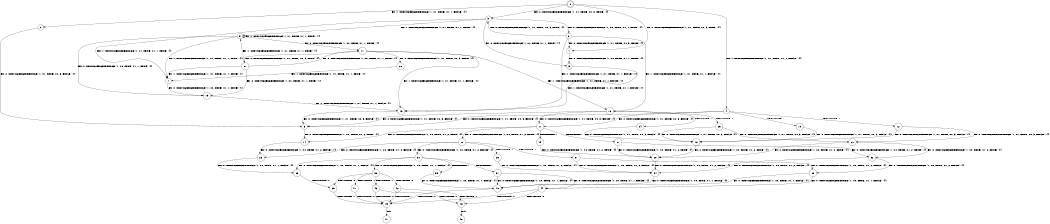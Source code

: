 digraph BCG {
size = "7, 10.5";
center = TRUE;
node [shape = circle];
0 [peripheries = 2];
0 -> 1 [label = "EX !0 !ATOMIC_EXCH_BRANCH (1, +1, TRUE, +0, 3, TRUE) !{}"];
0 -> 2 [label = "EX !1 !ATOMIC_EXCH_BRANCH (1, +1, TRUE, +1, 1, FALSE) !{}"];
0 -> 3 [label = "EX !0 !ATOMIC_EXCH_BRANCH (1, +1, TRUE, +0, 3, TRUE) !{}"];
0 -> 4 [label = "EX !1 !ATOMIC_EXCH_BRANCH (1, +1, TRUE, +1, 1, FALSE) !{}"];
1 -> 5 [label = "EX !0 !ATOMIC_EXCH_BRANCH (1, +0, TRUE, +1, 1, TRUE) !{}"];
2 -> 6 [label = "EX !0 !ATOMIC_EXCH_BRANCH (1, +1, TRUE, +0, 3, FALSE) !{}"];
3 -> 5 [label = "EX !0 !ATOMIC_EXCH_BRANCH (1, +0, TRUE, +1, 1, TRUE) !{}"];
3 -> 7 [label = "EX !1 !ATOMIC_EXCH_BRANCH (1, +1, TRUE, +1, 1, TRUE) !{}"];
3 -> 8 [label = "EX !0 !ATOMIC_EXCH_BRANCH (1, +0, TRUE, +1, 1, TRUE) !{}"];
3 -> 9 [label = "EX !1 !ATOMIC_EXCH_BRANCH (1, +1, TRUE, +1, 1, TRUE) !{}"];
4 -> 6 [label = "EX !0 !ATOMIC_EXCH_BRANCH (1, +1, TRUE, +0, 3, FALSE) !{}"];
4 -> 10 [label = "TERMINATE !1"];
4 -> 11 [label = "EX !0 !ATOMIC_EXCH_BRANCH (1, +1, TRUE, +0, 3, FALSE) !{}"];
4 -> 12 [label = "TERMINATE !1"];
5 -> 13 [label = "EX !1 !ATOMIC_EXCH_BRANCH (1, +1, TRUE, +1, 1, FALSE) !{}"];
6 -> 14 [label = "EX !0 !ATOMIC_EXCH_BRANCH (1, +0, TRUE, +1, 2, TRUE) !{}"];
7 -> 15 [label = "EX !0 !ATOMIC_EXCH_BRANCH (1, +0, TRUE, +1, 1, TRUE) !{}"];
8 -> 1 [label = "EX !0 !ATOMIC_EXCH_BRANCH (1, +1, TRUE, +0, 3, TRUE) !{}"];
8 -> 13 [label = "EX !1 !ATOMIC_EXCH_BRANCH (1, +1, TRUE, +1, 1, FALSE) !{}"];
8 -> 3 [label = "EX !0 !ATOMIC_EXCH_BRANCH (1, +1, TRUE, +0, 3, TRUE) !{}"];
8 -> 16 [label = "EX !1 !ATOMIC_EXCH_BRANCH (1, +1, TRUE, +1, 1, FALSE) !{}"];
9 -> 15 [label = "EX !0 !ATOMIC_EXCH_BRANCH (1, +0, TRUE, +1, 1, TRUE) !{}"];
9 -> 7 [label = "EX !1 !ATOMIC_EXCH_BRANCH (1, +1, TRUE, +1, 1, TRUE) !{}"];
9 -> 17 [label = "EX !0 !ATOMIC_EXCH_BRANCH (1, +0, TRUE, +1, 1, TRUE) !{}"];
9 -> 9 [label = "EX !1 !ATOMIC_EXCH_BRANCH (1, +1, TRUE, +1, 1, TRUE) !{}"];
10 -> 18 [label = "EX !0 !ATOMIC_EXCH_BRANCH (1, +1, TRUE, +0, 3, FALSE) !{}"];
11 -> 14 [label = "EX !0 !ATOMIC_EXCH_BRANCH (1, +0, TRUE, +1, 2, TRUE) !{}"];
11 -> 19 [label = "TERMINATE !1"];
11 -> 20 [label = "EX !0 !ATOMIC_EXCH_BRANCH (1, +0, TRUE, +1, 2, TRUE) !{}"];
11 -> 21 [label = "TERMINATE !1"];
12 -> 18 [label = "EX !0 !ATOMIC_EXCH_BRANCH (1, +1, TRUE, +0, 3, FALSE) !{}"];
12 -> 22 [label = "EX !0 !ATOMIC_EXCH_BRANCH (1, +1, TRUE, +0, 3, FALSE) !{}"];
13 -> 6 [label = "EX !0 !ATOMIC_EXCH_BRANCH (1, +1, TRUE, +0, 3, FALSE) !{}"];
14 -> 23 [label = "EX !0 !ATOMIC_EXCH_BRANCH (1, +0, TRUE, +1, 2, FALSE) !{}"];
15 -> 13 [label = "EX !1 !ATOMIC_EXCH_BRANCH (1, +1, TRUE, +1, 1, FALSE) !{}"];
16 -> 6 [label = "EX !0 !ATOMIC_EXCH_BRANCH (1, +1, TRUE, +0, 3, FALSE) !{}"];
16 -> 24 [label = "TERMINATE !1"];
16 -> 11 [label = "EX !0 !ATOMIC_EXCH_BRANCH (1, +1, TRUE, +0, 3, FALSE) !{}"];
16 -> 25 [label = "TERMINATE !1"];
17 -> 26 [label = "EX !0 !ATOMIC_EXCH_BRANCH (1, +1, TRUE, +0, 3, TRUE) !{}"];
17 -> 13 [label = "EX !1 !ATOMIC_EXCH_BRANCH (1, +1, TRUE, +1, 1, FALSE) !{}"];
17 -> 27 [label = "EX !0 !ATOMIC_EXCH_BRANCH (1, +1, TRUE, +0, 3, TRUE) !{}"];
17 -> 16 [label = "EX !1 !ATOMIC_EXCH_BRANCH (1, +1, TRUE, +1, 1, FALSE) !{}"];
18 -> 28 [label = "EX !0 !ATOMIC_EXCH_BRANCH (1, +0, TRUE, +1, 2, TRUE) !{}"];
19 -> 28 [label = "EX !0 !ATOMIC_EXCH_BRANCH (1, +0, TRUE, +1, 2, TRUE) !{}"];
20 -> 23 [label = "EX !0 !ATOMIC_EXCH_BRANCH (1, +0, TRUE, +1, 2, FALSE) !{}"];
20 -> 29 [label = "TERMINATE !1"];
20 -> 30 [label = "EX !0 !ATOMIC_EXCH_BRANCH (1, +0, TRUE, +1, 2, FALSE) !{}"];
20 -> 31 [label = "TERMINATE !1"];
21 -> 28 [label = "EX !0 !ATOMIC_EXCH_BRANCH (1, +0, TRUE, +1, 2, TRUE) !{}"];
21 -> 32 [label = "EX !0 !ATOMIC_EXCH_BRANCH (1, +0, TRUE, +1, 2, TRUE) !{}"];
22 -> 28 [label = "EX !0 !ATOMIC_EXCH_BRANCH (1, +0, TRUE, +1, 2, TRUE) !{}"];
22 -> 32 [label = "EX !0 !ATOMIC_EXCH_BRANCH (1, +0, TRUE, +1, 2, TRUE) !{}"];
23 -> 33 [label = "EX !0 !ATOMIC_EXCH_BRANCH (1, +0, TRUE, +1, 1, FALSE) !{}"];
24 -> 18 [label = "EX !0 !ATOMIC_EXCH_BRANCH (1, +1, TRUE, +0, 3, FALSE) !{}"];
25 -> 18 [label = "EX !0 !ATOMIC_EXCH_BRANCH (1, +1, TRUE, +0, 3, FALSE) !{}"];
25 -> 22 [label = "EX !0 !ATOMIC_EXCH_BRANCH (1, +1, TRUE, +0, 3, FALSE) !{}"];
26 -> 7 [label = "EX !1 !ATOMIC_EXCH_BRANCH (1, +1, TRUE, +1, 1, TRUE) !{}"];
27 -> 15 [label = "EX !0 !ATOMIC_EXCH_BRANCH (1, +0, TRUE, +1, 1, TRUE) !{}"];
27 -> 7 [label = "EX !1 !ATOMIC_EXCH_BRANCH (1, +1, TRUE, +1, 1, TRUE) !{}"];
27 -> 17 [label = "EX !0 !ATOMIC_EXCH_BRANCH (1, +0, TRUE, +1, 1, TRUE) !{}"];
27 -> 9 [label = "EX !1 !ATOMIC_EXCH_BRANCH (1, +1, TRUE, +1, 1, TRUE) !{}"];
28 -> 34 [label = "EX !0 !ATOMIC_EXCH_BRANCH (1, +0, TRUE, +1, 2, FALSE) !{}"];
29 -> 34 [label = "EX !0 !ATOMIC_EXCH_BRANCH (1, +0, TRUE, +1, 2, FALSE) !{}"];
30 -> 33 [label = "EX !0 !ATOMIC_EXCH_BRANCH (1, +0, TRUE, +1, 1, FALSE) !{}"];
30 -> 35 [label = "TERMINATE !1"];
30 -> 36 [label = "EX !0 !ATOMIC_EXCH_BRANCH (1, +0, TRUE, +1, 1, FALSE) !{}"];
30 -> 37 [label = "TERMINATE !1"];
31 -> 34 [label = "EX !0 !ATOMIC_EXCH_BRANCH (1, +0, TRUE, +1, 2, FALSE) !{}"];
31 -> 38 [label = "EX !0 !ATOMIC_EXCH_BRANCH (1, +0, TRUE, +1, 2, FALSE) !{}"];
32 -> 34 [label = "EX !0 !ATOMIC_EXCH_BRANCH (1, +0, TRUE, +1, 2, FALSE) !{}"];
32 -> 38 [label = "EX !0 !ATOMIC_EXCH_BRANCH (1, +0, TRUE, +1, 2, FALSE) !{}"];
33 -> 39 [label = "TERMINATE !0"];
34 -> 40 [label = "EX !0 !ATOMIC_EXCH_BRANCH (1, +0, TRUE, +1, 1, FALSE) !{}"];
35 -> 40 [label = "EX !0 !ATOMIC_EXCH_BRANCH (1, +0, TRUE, +1, 1, FALSE) !{}"];
36 -> 39 [label = "TERMINATE !0"];
36 -> 41 [label = "TERMINATE !1"];
36 -> 42 [label = "TERMINATE !0"];
36 -> 43 [label = "TERMINATE !1"];
37 -> 40 [label = "EX !0 !ATOMIC_EXCH_BRANCH (1, +0, TRUE, +1, 1, FALSE) !{}"];
37 -> 44 [label = "EX !0 !ATOMIC_EXCH_BRANCH (1, +0, TRUE, +1, 1, FALSE) !{}"];
38 -> 40 [label = "EX !0 !ATOMIC_EXCH_BRANCH (1, +0, TRUE, +1, 1, FALSE) !{}"];
38 -> 44 [label = "EX !0 !ATOMIC_EXCH_BRANCH (1, +0, TRUE, +1, 1, FALSE) !{}"];
39 -> 45 [label = "TERMINATE !1"];
40 -> 45 [label = "TERMINATE !0"];
41 -> 45 [label = "TERMINATE !0"];
42 -> 45 [label = "TERMINATE !1"];
42 -> 46 [label = "TERMINATE !1"];
43 -> 45 [label = "TERMINATE !0"];
43 -> 46 [label = "TERMINATE !0"];
44 -> 45 [label = "TERMINATE !0"];
44 -> 46 [label = "TERMINATE !0"];
45 -> 47 [label = "exit"];
46 -> 48 [label = "exit"];
}
